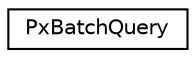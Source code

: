 digraph "Graphical Class Hierarchy"
{
  edge [fontname="Helvetica",fontsize="10",labelfontname="Helvetica",labelfontsize="10"];
  node [fontname="Helvetica",fontsize="10",shape=record];
  rankdir="LR";
  Node0 [label="PxBatchQuery",height=0.2,width=0.4,color="black", fillcolor="white", style="filled",URL="$classPxBatchQuery.html",tooltip="Batched queries object. This is used to perform several queries at the same time. ..."];
}
